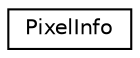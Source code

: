 digraph "Graphical Class Hierarchy"
{
 // LATEX_PDF_SIZE
  edge [fontname="Helvetica",fontsize="10",labelfontname="Helvetica",labelfontsize="10"];
  node [fontname="Helvetica",fontsize="10",shape=record];
  rankdir="LR";
  Node0 [label="PixelInfo",height=0.2,width=0.4,color="black", fillcolor="white", style="filled",URL="$structPixelInfo.html",tooltip="各ピクセル情報を格納する構造体"];
}
